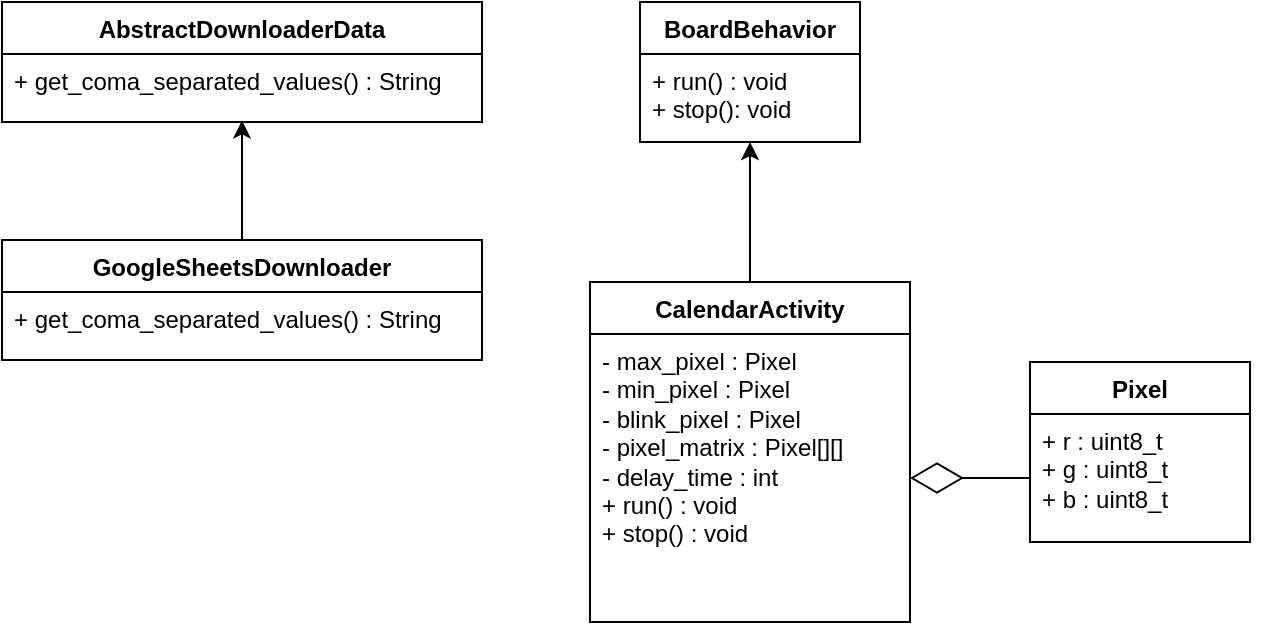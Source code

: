 <mxfile version="21.0.2" type="github">
  <diagram name="Страница 1" id="qSKyALommbcV9Hr9bnK2">
    <mxGraphModel dx="1194" dy="726" grid="1" gridSize="10" guides="1" tooltips="1" connect="1" arrows="1" fold="1" page="1" pageScale="1" pageWidth="827" pageHeight="1169" math="0" shadow="0">
      <root>
        <mxCell id="0" />
        <mxCell id="1" parent="0" />
        <mxCell id="8cvvy75W_X1OJA95X1FM-3" value="AbstractDownloaderData" style="swimlane;fontStyle=1;align=center;verticalAlign=top;childLayout=stackLayout;horizontal=1;startSize=26;horizontalStack=0;resizeParent=1;resizeParentMax=0;resizeLast=0;collapsible=1;marginBottom=0;whiteSpace=wrap;html=1;rounded=1;shadow=0;arcSize=0;" parent="1" vertex="1">
          <mxGeometry x="120" y="440" width="240" height="60" as="geometry" />
        </mxCell>
        <mxCell id="8cvvy75W_X1OJA95X1FM-6" value="+&amp;nbsp;get_coma_separated_values() : String" style="text;strokeColor=none;fillColor=none;align=left;verticalAlign=top;spacingLeft=4;spacingRight=4;overflow=hidden;rotatable=0;points=[[0,0.5],[1,0.5]];portConstraint=eastwest;whiteSpace=wrap;html=1;" parent="8cvvy75W_X1OJA95X1FM-3" vertex="1">
          <mxGeometry y="26" width="240" height="34" as="geometry" />
        </mxCell>
        <mxCell id="8cvvy75W_X1OJA95X1FM-33" style="edgeStyle=orthogonalEdgeStyle;rounded=0;orthogonalLoop=1;jettySize=auto;html=1;exitX=0.5;exitY=0;exitDx=0;exitDy=0;entryX=0.5;entryY=0.977;entryDx=0;entryDy=0;entryPerimeter=0;" parent="1" source="8cvvy75W_X1OJA95X1FM-20" target="8cvvy75W_X1OJA95X1FM-6" edge="1">
          <mxGeometry relative="1" as="geometry" />
        </mxCell>
        <mxCell id="8cvvy75W_X1OJA95X1FM-20" value="GoogleSheetsDownloader" style="swimlane;fontStyle=1;align=center;verticalAlign=top;childLayout=stackLayout;horizontal=1;startSize=26;horizontalStack=0;resizeParent=1;resizeParentMax=0;resizeLast=0;collapsible=1;marginBottom=0;whiteSpace=wrap;html=1;rounded=1;shadow=0;arcSize=0;" parent="1" vertex="1">
          <mxGeometry x="120" y="559" width="240" height="60" as="geometry" />
        </mxCell>
        <mxCell id="8cvvy75W_X1OJA95X1FM-21" value="+&amp;nbsp;get_coma_separated_values() : String&lt;br&gt;" style="text;strokeColor=none;fillColor=none;align=left;verticalAlign=top;spacingLeft=4;spacingRight=4;overflow=hidden;rotatable=0;points=[[0,0.5],[1,0.5]];portConstraint=eastwest;whiteSpace=wrap;html=1;" parent="8cvvy75W_X1OJA95X1FM-20" vertex="1">
          <mxGeometry y="26" width="240" height="34" as="geometry" />
        </mxCell>
        <mxCell id="8cvvy75W_X1OJA95X1FM-34" value="Pixel" style="swimlane;fontStyle=1;align=center;verticalAlign=top;childLayout=stackLayout;horizontal=1;startSize=26;horizontalStack=0;resizeParent=1;resizeParentMax=0;resizeLast=0;collapsible=1;marginBottom=0;whiteSpace=wrap;html=1;rounded=1;shadow=0;arcSize=0;" parent="1" vertex="1">
          <mxGeometry x="634" y="620" width="110" height="90" as="geometry" />
        </mxCell>
        <mxCell id="8cvvy75W_X1OJA95X1FM-35" value="+ r :&amp;nbsp;uint8_t&lt;br&gt;+ g :&amp;nbsp;uint8_t&lt;br&gt;+ b :&amp;nbsp;uint8_t" style="text;strokeColor=none;fillColor=none;align=left;verticalAlign=top;spacingLeft=4;spacingRight=4;overflow=hidden;rotatable=0;points=[[0,0.5],[1,0.5]];portConstraint=eastwest;whiteSpace=wrap;html=1;" parent="8cvvy75W_X1OJA95X1FM-34" vertex="1">
          <mxGeometry y="26" width="110" height="64" as="geometry" />
        </mxCell>
        <mxCell id="8cvvy75W_X1OJA95X1FM-36" style="edgeStyle=orthogonalEdgeStyle;rounded=0;orthogonalLoop=1;jettySize=auto;html=1;exitX=1;exitY=0.5;exitDx=0;exitDy=0;" parent="8cvvy75W_X1OJA95X1FM-34" source="8cvvy75W_X1OJA95X1FM-35" target="8cvvy75W_X1OJA95X1FM-35" edge="1">
          <mxGeometry relative="1" as="geometry" />
        </mxCell>
        <mxCell id="8cvvy75W_X1OJA95X1FM-37" value="BoardBehavior" style="swimlane;fontStyle=1;align=center;verticalAlign=top;childLayout=stackLayout;horizontal=1;startSize=26;horizontalStack=0;resizeParent=1;resizeParentMax=0;resizeLast=0;collapsible=1;marginBottom=0;whiteSpace=wrap;html=1;rounded=1;shadow=0;arcSize=0;" parent="1" vertex="1">
          <mxGeometry x="439" y="440" width="110" height="70" as="geometry" />
        </mxCell>
        <mxCell id="8cvvy75W_X1OJA95X1FM-38" value="+ run() : void&lt;br&gt;+ stop(): void" style="text;strokeColor=none;fillColor=none;align=left;verticalAlign=top;spacingLeft=4;spacingRight=4;overflow=hidden;rotatable=0;points=[[0,0.5],[1,0.5]];portConstraint=eastwest;whiteSpace=wrap;html=1;" parent="8cvvy75W_X1OJA95X1FM-37" vertex="1">
          <mxGeometry y="26" width="110" height="44" as="geometry" />
        </mxCell>
        <mxCell id="8cvvy75W_X1OJA95X1FM-39" style="edgeStyle=orthogonalEdgeStyle;rounded=0;orthogonalLoop=1;jettySize=auto;html=1;exitX=1;exitY=0.5;exitDx=0;exitDy=0;" parent="8cvvy75W_X1OJA95X1FM-37" source="8cvvy75W_X1OJA95X1FM-38" target="8cvvy75W_X1OJA95X1FM-38" edge="1">
          <mxGeometry relative="1" as="geometry" />
        </mxCell>
        <mxCell id="8cvvy75W_X1OJA95X1FM-44" style="edgeStyle=orthogonalEdgeStyle;rounded=0;orthogonalLoop=1;jettySize=auto;html=1;exitX=0.5;exitY=0;exitDx=0;exitDy=0;entryX=0.5;entryY=1;entryDx=0;entryDy=0;" parent="1" source="8cvvy75W_X1OJA95X1FM-40" target="8cvvy75W_X1OJA95X1FM-37" edge="1">
          <mxGeometry relative="1" as="geometry" />
        </mxCell>
        <mxCell id="8cvvy75W_X1OJA95X1FM-40" value="CalendarActivity" style="swimlane;fontStyle=1;align=center;verticalAlign=top;childLayout=stackLayout;horizontal=1;startSize=26;horizontalStack=0;resizeParent=1;resizeParentMax=0;resizeLast=0;collapsible=1;marginBottom=0;whiteSpace=wrap;html=1;rounded=1;shadow=0;arcSize=0;" parent="1" vertex="1">
          <mxGeometry x="414" y="580" width="160" height="170" as="geometry" />
        </mxCell>
        <mxCell id="8cvvy75W_X1OJA95X1FM-41" value="- max_pixel : Pixel&lt;br&gt;- min_pixel : Pixel&lt;br&gt;- blink_pixel : Pixel&lt;br&gt;- pixel_matrix : Pixel[][]&lt;br&gt;- delay_time : int&lt;br&gt;+ run() : void&lt;br&gt;+ stop() : void" style="text;strokeColor=none;fillColor=none;align=left;verticalAlign=top;spacingLeft=4;spacingRight=4;overflow=hidden;rotatable=0;points=[[0,0.5],[1,0.5]];portConstraint=eastwest;whiteSpace=wrap;html=1;" parent="8cvvy75W_X1OJA95X1FM-40" vertex="1">
          <mxGeometry y="26" width="160" height="144" as="geometry" />
        </mxCell>
        <mxCell id="8cvvy75W_X1OJA95X1FM-42" style="edgeStyle=orthogonalEdgeStyle;rounded=0;orthogonalLoop=1;jettySize=auto;html=1;exitX=1;exitY=0.5;exitDx=0;exitDy=0;" parent="8cvvy75W_X1OJA95X1FM-40" source="8cvvy75W_X1OJA95X1FM-41" target="8cvvy75W_X1OJA95X1FM-41" edge="1">
          <mxGeometry relative="1" as="geometry" />
        </mxCell>
        <mxCell id="8cvvy75W_X1OJA95X1FM-43" value="" style="endArrow=diamondThin;endFill=0;endSize=24;html=1;rounded=0;exitX=0;exitY=0.5;exitDx=0;exitDy=0;entryX=1;entryY=0.5;entryDx=0;entryDy=0;" parent="1" source="8cvvy75W_X1OJA95X1FM-35" target="8cvvy75W_X1OJA95X1FM-41" edge="1">
          <mxGeometry width="160" relative="1" as="geometry">
            <mxPoint x="424" y="550" as="sourcePoint" />
            <mxPoint x="584" y="550" as="targetPoint" />
          </mxGeometry>
        </mxCell>
      </root>
    </mxGraphModel>
  </diagram>
</mxfile>
